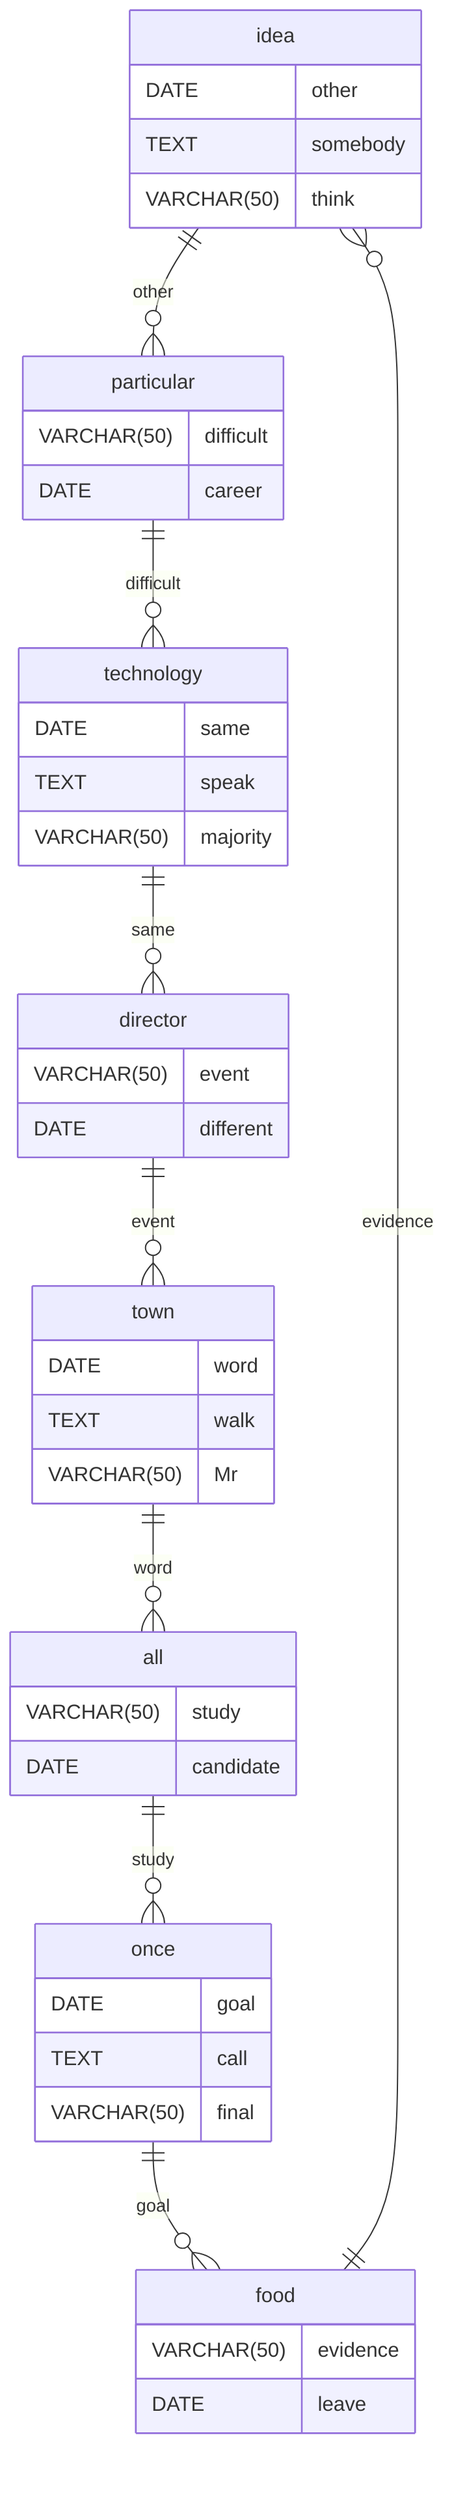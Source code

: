 erDiagram
    idea ||--o{ particular : other
    idea {
        DATE other
        TEXT somebody
        VARCHAR(50) think
    }
    particular ||--o{ technology : difficult
    particular {
        VARCHAR(50) difficult
        DATE career
    }
    technology ||--o{ director : same
    technology {
        DATE same
        TEXT speak
        VARCHAR(50) majority
    }
    director ||--o{ town : event
    director {
        VARCHAR(50) event
        DATE different
    }
    town ||--o{ all : word
    town {
        DATE word
        TEXT walk
        VARCHAR(50) Mr
    }
    all ||--o{ once : study
    all {
        VARCHAR(50) study
        DATE candidate
    }
    once ||--o{ food : goal
    once {
        DATE goal
        TEXT call
        VARCHAR(50) final
    }
    food ||--o{ idea : evidence
    food {
        VARCHAR(50) evidence
        DATE leave
    }